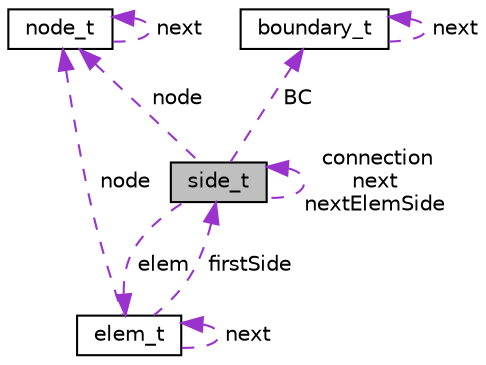 digraph "side_t"
{
 // INTERACTIVE_SVG=YES
 // LATEX_PDF_SIZE
  edge [fontname="Helvetica",fontsize="10",labelfontname="Helvetica",labelfontsize="10"];
  node [fontname="Helvetica",fontsize="10",shape=record];
  Node1 [label="side_t",height=0.2,width=0.4,color="black", fillcolor="grey75", style="filled", fontcolor="black",tooltip="Structure for a single side in the global side list."];
  Node2 -> Node1 [dir="back",color="darkorchid3",fontsize="10",style="dashed",label=" elem" ,fontname="Helvetica"];
  Node2 [label="elem_t",height=0.2,width=0.4,color="black", fillcolor="white", style="filled",URL="$structelem__t.html",tooltip="Structure for a single element in the global element list."];
  Node2 -> Node2 [dir="back",color="darkorchid3",fontsize="10",style="dashed",label=" next" ,fontname="Helvetica"];
  Node3 -> Node2 [dir="back",color="darkorchid3",fontsize="10",style="dashed",label=" node" ,fontname="Helvetica"];
  Node3 [label="node_t",height=0.2,width=0.4,color="black", fillcolor="white", style="filled",URL="$structnode__t.html",tooltip="Structure for a single node in a linked list of nodes."];
  Node3 -> Node3 [dir="back",color="darkorchid3",fontsize="10",style="dashed",label=" next" ,fontname="Helvetica"];
  Node1 -> Node2 [dir="back",color="darkorchid3",fontsize="10",style="dashed",label=" firstSide" ,fontname="Helvetica"];
  Node3 -> Node1 [dir="back",color="darkorchid3",fontsize="10",style="dashed",label=" node" ,fontname="Helvetica"];
  Node4 -> Node1 [dir="back",color="darkorchid3",fontsize="10",style="dashed",label=" BC" ,fontname="Helvetica"];
  Node4 [label="boundary_t",height=0.2,width=0.4,color="black", fillcolor="white", style="filled",URL="$structboundary__t.html",tooltip="Structure that holds the information of a boundary condition."];
  Node4 -> Node4 [dir="back",color="darkorchid3",fontsize="10",style="dashed",label=" next" ,fontname="Helvetica"];
  Node1 -> Node1 [dir="back",color="darkorchid3",fontsize="10",style="dashed",label=" connection\nnext\nnextElemSide" ,fontname="Helvetica"];
}
